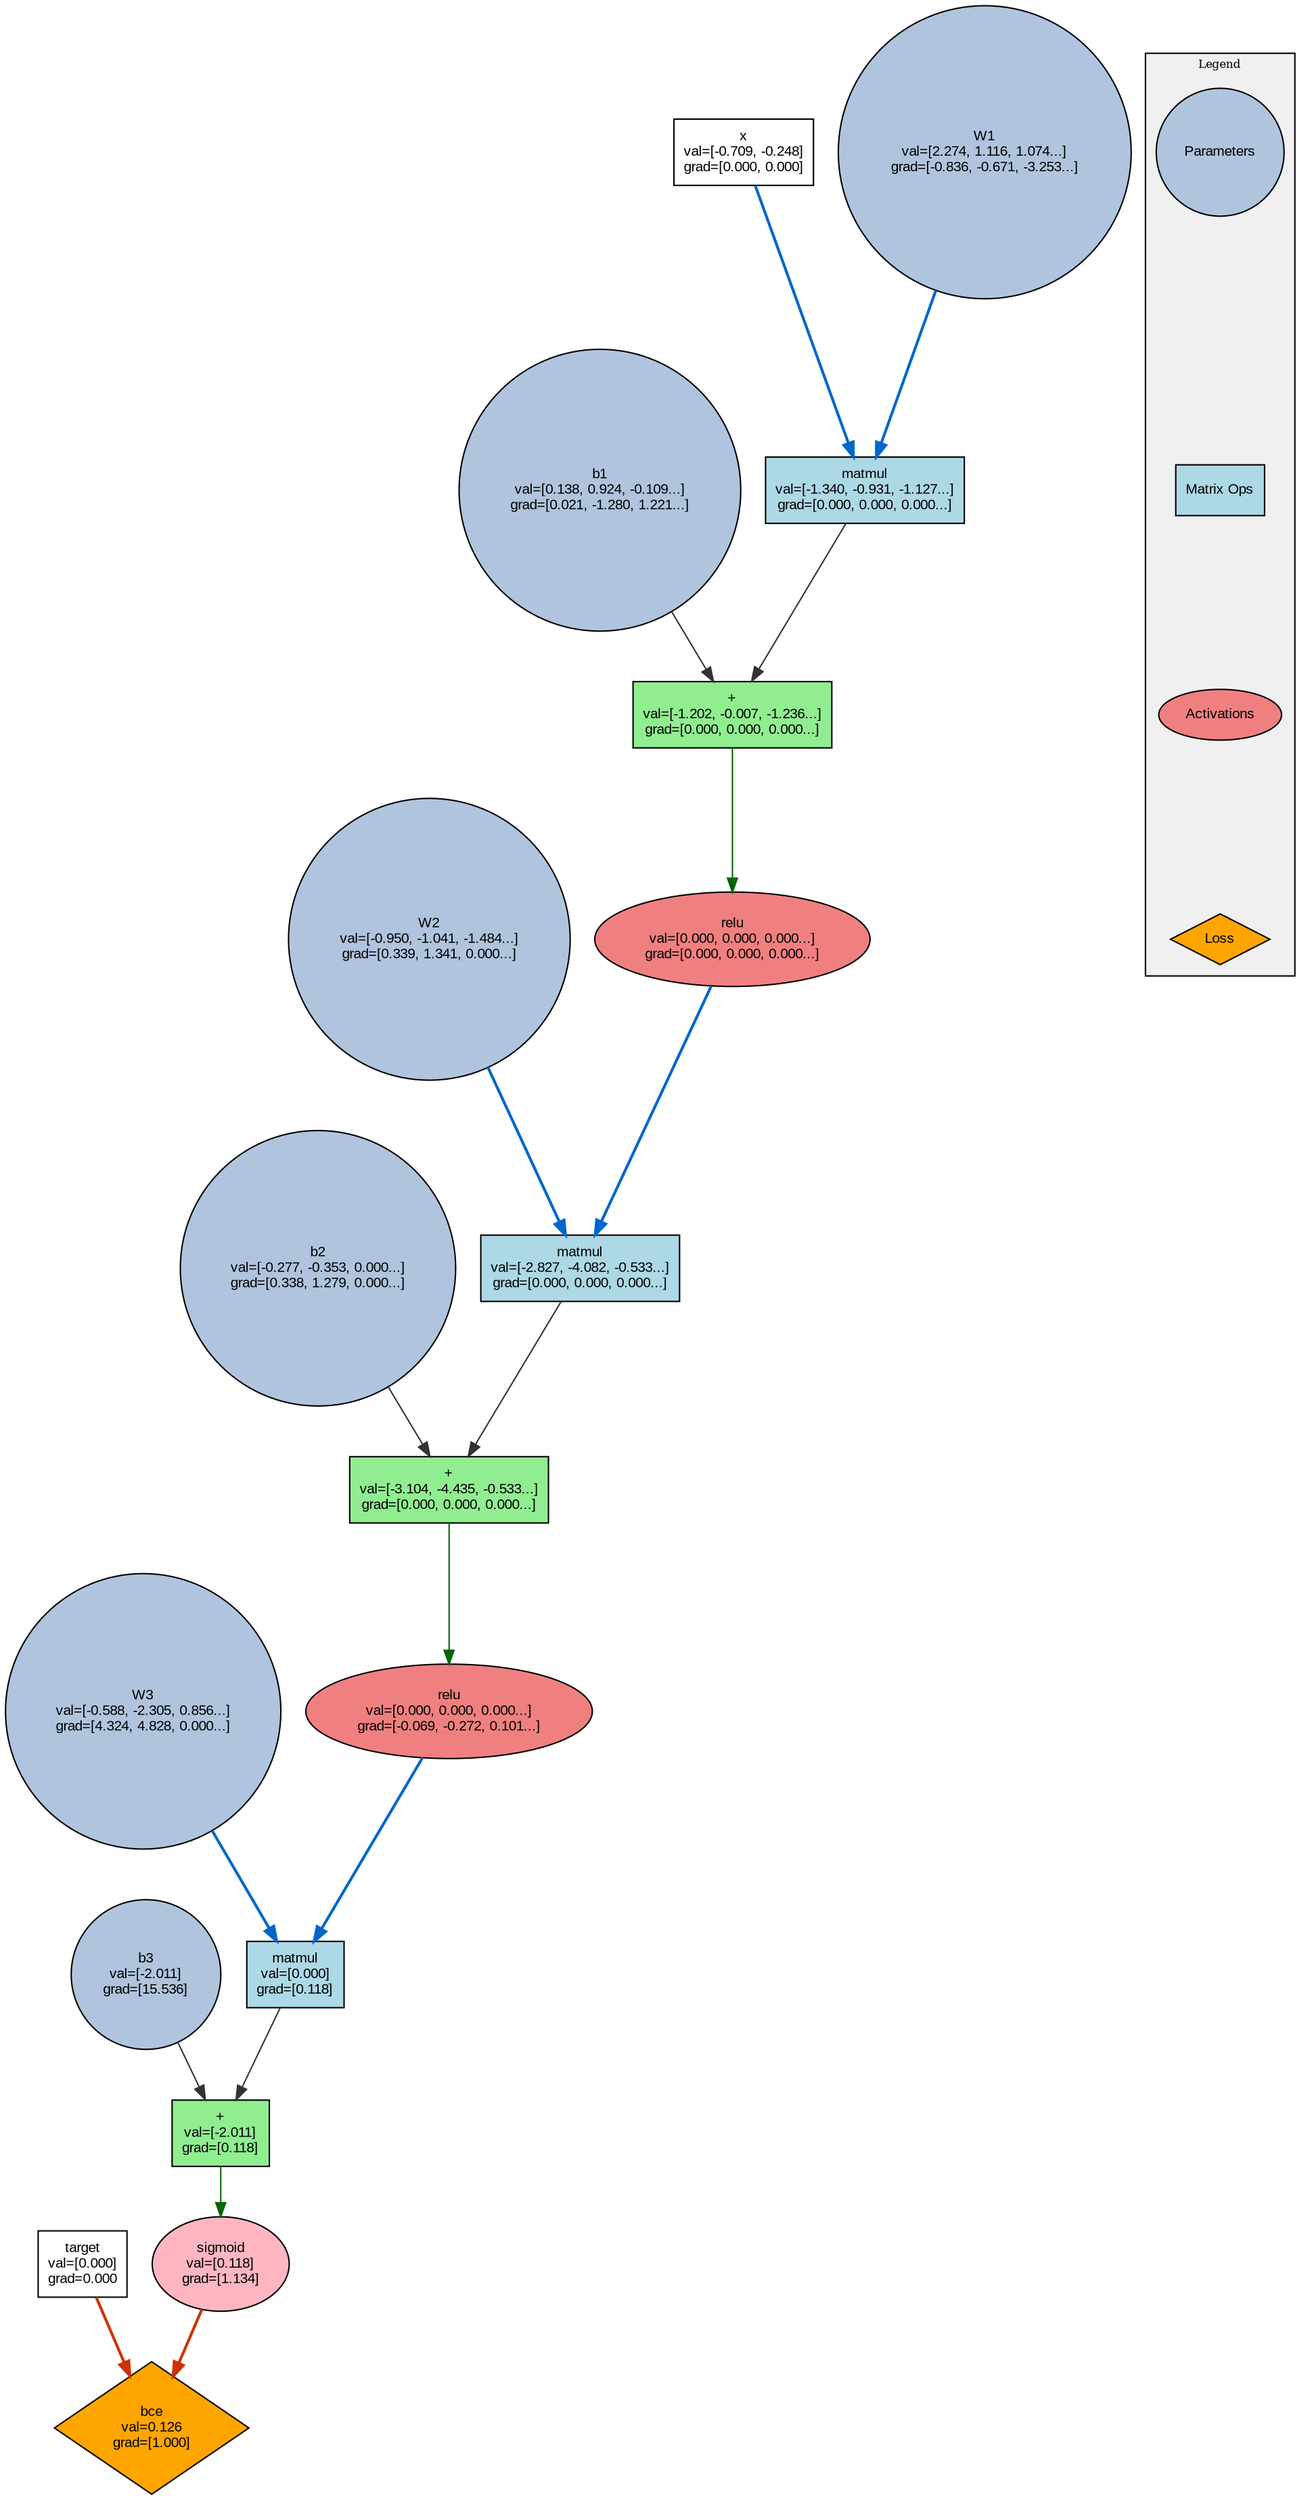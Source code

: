 digraph ComputationalGraph {
  // Graph styling
  rankdir=TB;
  bgcolor="white";
  node [fontname="Arial", fontsize=10, margin=0.1];
  edge [fontname="Arial", fontsize=8, color="#333333"];
  
  // Parameter nodes
  node4562016 [label="target\nval=[0.000]\ngrad=0.000", fillcolor="white", style="filled", shape="box"];
  node4562006 [label="x\nval=[-0.709, -0.248]\ngrad=[0.000, 0.000]", fillcolor="white", style="filled", shape="box"];
  node2402012 [label="W1\nval=[2.274, 1.116, 1.074...]\ngrad=[-0.836, -0.671, -3.253...]", fillcolor="lightsteelblue", style="filled", shape="circle"];
  node2402013 [label="b1\nval=[0.138, 0.924, -0.109...]\ngrad=[0.021, -1.280, 1.221...]", fillcolor="lightsteelblue", style="filled", shape="circle"];
  node2402014 [label="W2\nval=[-0.950, -1.041, -1.484...]\ngrad=[0.339, 1.341, 0.000...]", fillcolor="lightsteelblue", style="filled", shape="circle"];
  node2402015 [label="b2\nval=[-0.277, -0.353, 0.000...]\ngrad=[0.338, 1.279, 0.000...]", fillcolor="lightsteelblue", style="filled", shape="circle"];
  node2402016 [label="W3\nval=[-0.588, -2.305, 0.856...]\ngrad=[4.324, 4.828, 0.000...]", fillcolor="lightsteelblue", style="filled", shape="circle"];
  node2402017 [label="b3\nval=[-2.011]\ngrad=[15.536]", fillcolor="lightsteelblue", style="filled", shape="circle"];
  node4562017 [label="bce\nval=0.126\ngrad=[1.000]", fillcolor="orange", style="filled", shape="diamond"];
  
  // Operation nodes
  node4562007 [label="matmul\nval=[-1.340, -0.931, -1.127...]\ngrad=[0.000, 0.000, 0.000...]", fillcolor="lightblue", style="filled", shape="box"];
  node4562008 [label="+\nval=[-1.202, -0.007, -1.236...]\ngrad=[0.000, 0.000, 0.000...]", fillcolor="lightgreen", style="filled", shape="box"];
  node4562009 [label="relu\nval=[0.000, 0.000, 0.000...]\ngrad=[0.000, 0.000, 0.000...]", fillcolor="lightcoral", style="filled", shape="ellipse"];
  node4562010 [label="matmul\nval=[-2.827, -4.082, -0.533...]\ngrad=[0.000, 0.000, 0.000...]", fillcolor="lightblue", style="filled", shape="box"];
  node4562011 [label="+\nval=[-3.104, -4.435, -0.533...]\ngrad=[0.000, 0.000, 0.000...]", fillcolor="lightgreen", style="filled", shape="box"];
  node4562012 [label="relu\nval=[0.000, 0.000, 0.000...]\ngrad=[-0.069, -0.272, 0.101...]", fillcolor="lightcoral", style="filled", shape="ellipse"];
  node4562013 [label="matmul\nval=[0.000]\ngrad=[0.118]", fillcolor="lightblue", style="filled", shape="box"];
  node4562014 [label="+\nval=[-2.011]\ngrad=[0.118]", fillcolor="lightgreen", style="filled", shape="box"];
  node4562015 [label="sigmoid\nval=[0.118]\ngrad=[1.134]", fillcolor="lightpink", style="filled", shape="ellipse"];
  
  // Edges
  node4562006 -> node4562007 [color="#0066CC", style="bold"];
  node2402012 -> node4562007 [color="#0066CC", style="bold"];
  node4562007 -> node4562008 [color="#333333", style="solid"];
  node2402013 -> node4562008 [color="#333333", style="solid"];
  node4562008 -> node4562009 [color="#006600", style="solid"];
  node4562009 -> node4562010 [color="#0066CC", style="bold"];
  node2402014 -> node4562010 [color="#0066CC", style="bold"];
  node4562010 -> node4562011 [color="#333333", style="solid"];
  node2402015 -> node4562011 [color="#333333", style="solid"];
  node4562011 -> node4562012 [color="#006600", style="solid"];
  node4562012 -> node4562013 [color="#0066CC", style="bold"];
  node2402016 -> node4562013 [color="#0066CC", style="bold"];
  node4562013 -> node4562014 [color="#333333", style="solid"];
  node2402017 -> node4562014 [color="#333333", style="solid"];
  node4562014 -> node4562015 [color="#006600", style="solid"];
  node4562016 -> node4562017 [color="#CC3300", style="bold"];
  node4562015 -> node4562017 [color="#CC3300", style="bold"];
  
  // Legend
  subgraph cluster_legend {
    label="Legend";
    style="filled";
    fillcolor="#f0f0f0";
    fontsize=8;
    
    legend_param [label="Parameters", fillcolor="lightsteelblue", style="filled", shape="circle"];
    legend_matmul [label="Matrix Ops", fillcolor="lightblue", style="filled", shape="box"];
    legend_activation [label="Activations", fillcolor="lightcoral", style="filled", shape="ellipse"];
    legend_loss [label="Loss", fillcolor="orange", style="filled", shape="diamond"];
    
    legend_param -> legend_matmul -> legend_activation -> legend_loss [style="invis"];
  }
}
